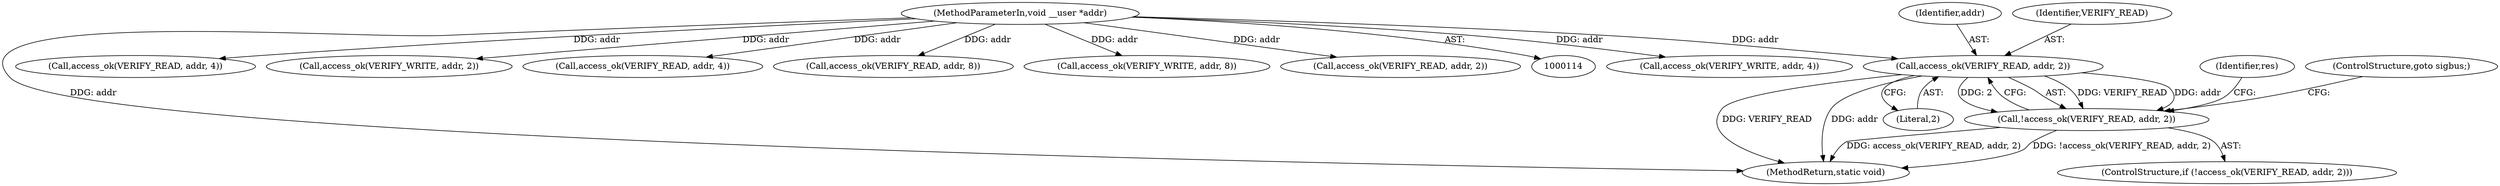 digraph "0_linux_a8b0ca17b80e92faab46ee7179ba9e99ccb61233_12@pointer" {
"1000208" [label="(Call,access_ok(VERIFY_READ, addr, 2))"];
"1000116" [label="(MethodParameterIn,void __user *addr)"];
"1000207" [label="(Call,!access_ok(VERIFY_READ, addr, 2))"];
"1000206" [label="(ControlStructure,if (!access_ok(VERIFY_READ, addr, 2)))"];
"1000310" [label="(Call,access_ok(VERIFY_WRITE, addr, 4))"];
"1000116" [label="(MethodParameterIn,void __user *addr)"];
"1000207" [label="(Call,!access_ok(VERIFY_READ, addr, 2))"];
"1000415" [label="(MethodReturn,static void)"];
"1000183" [label="(Call,access_ok(VERIFY_READ, addr, 4))"];
"1000210" [label="(Identifier,addr)"];
"1000285" [label="(Call,access_ok(VERIFY_WRITE, addr, 2))"];
"1000233" [label="(Call,access_ok(VERIFY_READ, addr, 4))"];
"1000259" [label="(Call,access_ok(VERIFY_READ, addr, 8))"];
"1000208" [label="(Call,access_ok(VERIFY_READ, addr, 2))"];
"1000214" [label="(Identifier,res)"];
"1000335" [label="(Call,access_ok(VERIFY_WRITE, addr, 8))"];
"1000212" [label="(ControlStructure,goto sigbus;)"];
"1000211" [label="(Literal,2)"];
"1000158" [label="(Call,access_ok(VERIFY_READ, addr, 2))"];
"1000209" [label="(Identifier,VERIFY_READ)"];
"1000208" -> "1000207"  [label="AST: "];
"1000208" -> "1000211"  [label="CFG: "];
"1000209" -> "1000208"  [label="AST: "];
"1000210" -> "1000208"  [label="AST: "];
"1000211" -> "1000208"  [label="AST: "];
"1000207" -> "1000208"  [label="CFG: "];
"1000208" -> "1000415"  [label="DDG: VERIFY_READ"];
"1000208" -> "1000415"  [label="DDG: addr"];
"1000208" -> "1000207"  [label="DDG: VERIFY_READ"];
"1000208" -> "1000207"  [label="DDG: addr"];
"1000208" -> "1000207"  [label="DDG: 2"];
"1000116" -> "1000208"  [label="DDG: addr"];
"1000116" -> "1000114"  [label="AST: "];
"1000116" -> "1000415"  [label="DDG: addr"];
"1000116" -> "1000158"  [label="DDG: addr"];
"1000116" -> "1000183"  [label="DDG: addr"];
"1000116" -> "1000233"  [label="DDG: addr"];
"1000116" -> "1000259"  [label="DDG: addr"];
"1000116" -> "1000285"  [label="DDG: addr"];
"1000116" -> "1000310"  [label="DDG: addr"];
"1000116" -> "1000335"  [label="DDG: addr"];
"1000207" -> "1000206"  [label="AST: "];
"1000212" -> "1000207"  [label="CFG: "];
"1000214" -> "1000207"  [label="CFG: "];
"1000207" -> "1000415"  [label="DDG: access_ok(VERIFY_READ, addr, 2)"];
"1000207" -> "1000415"  [label="DDG: !access_ok(VERIFY_READ, addr, 2)"];
}
